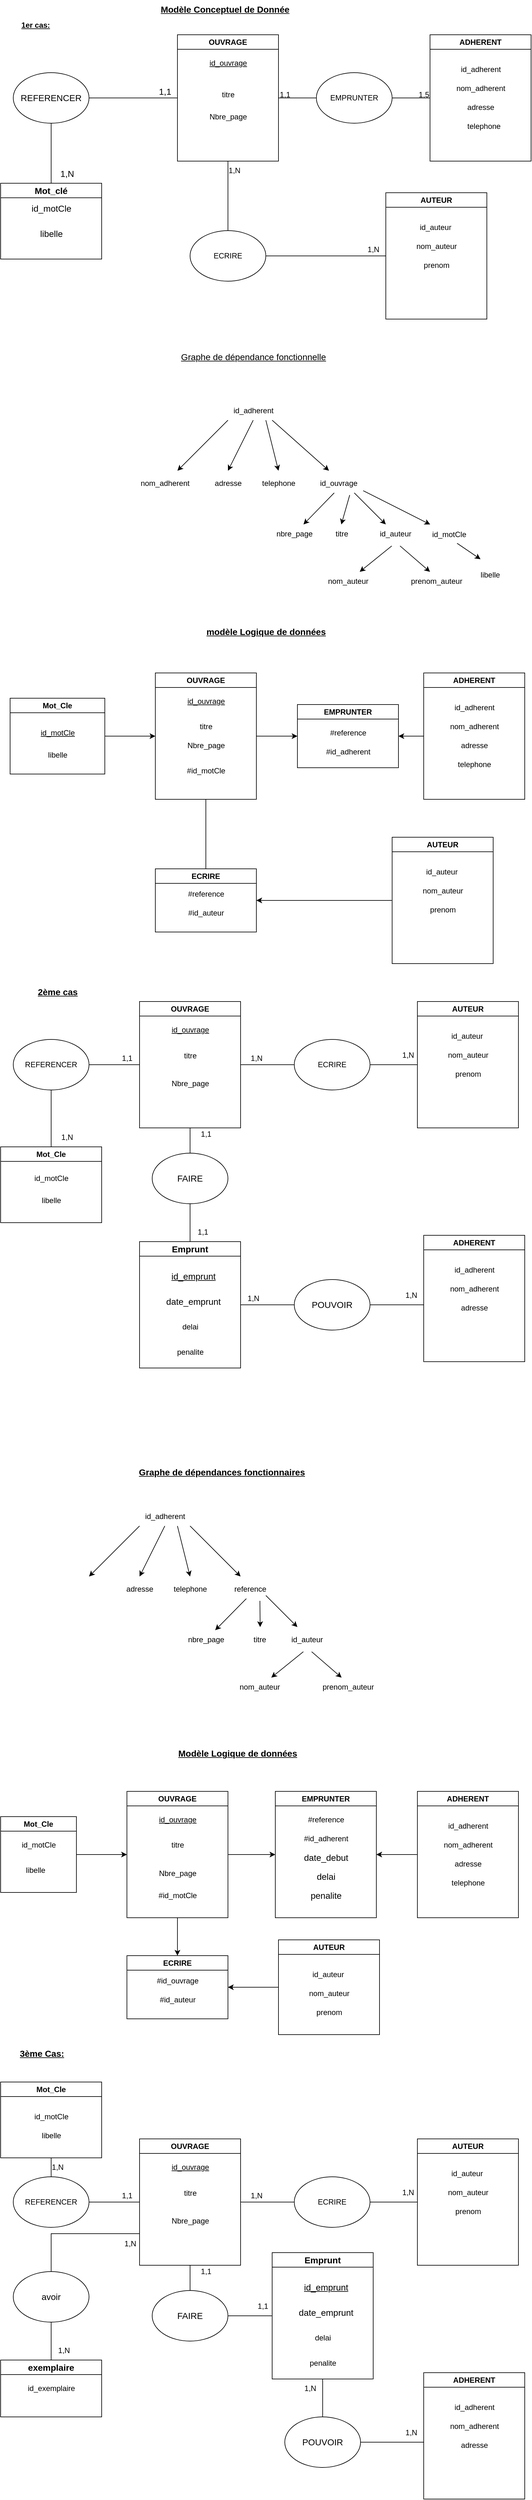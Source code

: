<mxfile>
    <diagram id="LTZot4Z_f4bx5eSDrSgO" name="Page-1">
        <mxGraphModel dx="988" dy="470" grid="1" gridSize="10" guides="1" tooltips="1" connect="1" arrows="1" fold="1" page="1" pageScale="1" pageWidth="850" pageHeight="1100" math="0" shadow="0">
            <root>
                <mxCell id="0"/>
                <mxCell id="1" parent="0"/>
                <mxCell id="2" value="OUVRAGE" style="swimlane;whiteSpace=wrap;html=1;" vertex="1" parent="1">
                    <mxGeometry x="280" y="70" width="160" height="200" as="geometry"/>
                </mxCell>
                <mxCell id="7" value="&lt;u&gt;id_ouvrage&lt;/u&gt;" style="text;html=1;align=center;verticalAlign=middle;resizable=0;points=[];autosize=1;strokeColor=none;fillColor=none;" vertex="1" parent="2">
                    <mxGeometry x="40" y="30" width="80" height="30" as="geometry"/>
                </mxCell>
                <mxCell id="9" value="Nbre_page" style="text;html=1;align=center;verticalAlign=middle;resizable=0;points=[];autosize=1;strokeColor=none;fillColor=none;" vertex="1" parent="2">
                    <mxGeometry x="40" y="115" width="80" height="30" as="geometry"/>
                </mxCell>
                <mxCell id="8" value="titre" style="text;html=1;align=center;verticalAlign=middle;resizable=0;points=[];autosize=1;strokeColor=none;fillColor=none;" vertex="1" parent="2">
                    <mxGeometry x="60" y="80" width="40" height="30" as="geometry"/>
                </mxCell>
                <mxCell id="23" value="1,N" style="text;html=1;align=center;verticalAlign=middle;resizable=0;points=[];autosize=1;strokeColor=none;fillColor=none;" vertex="1" parent="2">
                    <mxGeometry x="70" y="200" width="40" height="30" as="geometry"/>
                </mxCell>
                <mxCell id="3" value="&lt;u&gt;&lt;b&gt;1er cas:&lt;/b&gt;&lt;/u&gt;" style="text;html=1;align=center;verticalAlign=middle;resizable=0;points=[];autosize=1;strokeColor=none;fillColor=none;" vertex="1" parent="1">
                    <mxGeometry x="20" y="40" width="70" height="30" as="geometry"/>
                </mxCell>
                <mxCell id="4" value="ADHERENT" style="swimlane;whiteSpace=wrap;html=1;" vertex="1" parent="1">
                    <mxGeometry x="680" y="70" width="160" height="200" as="geometry"/>
                </mxCell>
                <mxCell id="19" value="id_adherent" style="text;html=1;align=center;verticalAlign=middle;resizable=0;points=[];autosize=1;strokeColor=none;fillColor=none;" vertex="1" parent="4">
                    <mxGeometry x="35" y="40" width="90" height="30" as="geometry"/>
                </mxCell>
                <mxCell id="20" value="nom_adherent" style="text;html=1;align=center;verticalAlign=middle;resizable=0;points=[];autosize=1;strokeColor=none;fillColor=none;" vertex="1" parent="4">
                    <mxGeometry x="30" y="70" width="100" height="30" as="geometry"/>
                </mxCell>
                <mxCell id="25" value="adresse" style="text;html=1;align=center;verticalAlign=middle;resizable=0;points=[];autosize=1;strokeColor=none;fillColor=none;" vertex="1" parent="4">
                    <mxGeometry x="45" y="100" width="70" height="30" as="geometry"/>
                </mxCell>
                <mxCell id="26" value="telephone" style="text;html=1;align=center;verticalAlign=middle;resizable=0;points=[];autosize=1;strokeColor=none;fillColor=none;" vertex="1" parent="4">
                    <mxGeometry x="45" y="130" width="80" height="30" as="geometry"/>
                </mxCell>
                <mxCell id="5" value="AUTEUR" style="swimlane;whiteSpace=wrap;html=1;" vertex="1" parent="1">
                    <mxGeometry x="610" y="320" width="160" height="200" as="geometry"/>
                </mxCell>
                <mxCell id="17" value="id_auteur&amp;nbsp;" style="text;html=1;align=center;verticalAlign=middle;resizable=0;points=[];autosize=1;strokeColor=none;fillColor=none;" vertex="1" parent="5">
                    <mxGeometry x="40" y="40" width="80" height="30" as="geometry"/>
                </mxCell>
                <mxCell id="18" value="nom_auteur" style="text;html=1;align=center;verticalAlign=middle;resizable=0;points=[];autosize=1;strokeColor=none;fillColor=none;" vertex="1" parent="5">
                    <mxGeometry x="35" y="70" width="90" height="30" as="geometry"/>
                </mxCell>
                <mxCell id="27" value="prenom" style="text;html=1;align=center;verticalAlign=middle;resizable=0;points=[];autosize=1;strokeColor=none;fillColor=none;" vertex="1" parent="5">
                    <mxGeometry x="50" y="100" width="60" height="30" as="geometry"/>
                </mxCell>
                <mxCell id="6" value="&lt;font style=&quot;font-size: 14px;&quot;&gt;&lt;u&gt;&lt;b&gt;Modèle Conceptuel de Donnée&lt;/b&gt;&lt;/u&gt;&lt;/font&gt;" style="text;html=1;align=center;verticalAlign=middle;resizable=0;points=[];autosize=1;strokeColor=none;fillColor=none;" vertex="1" parent="1">
                    <mxGeometry x="240" y="15" width="230" height="30" as="geometry"/>
                </mxCell>
                <mxCell id="10" value="EMPRUNTER" style="ellipse;whiteSpace=wrap;html=1;" vertex="1" parent="1">
                    <mxGeometry x="500" y="130" width="120" height="80" as="geometry"/>
                </mxCell>
                <mxCell id="12" value="" style="endArrow=none;html=1;entryX=1;entryY=0.5;entryDx=0;entryDy=0;exitX=0;exitY=0.5;exitDx=0;exitDy=0;" edge="1" parent="1" source="4" target="10">
                    <mxGeometry width="50" height="50" relative="1" as="geometry">
                        <mxPoint x="470" y="210" as="sourcePoint"/>
                        <mxPoint x="520" y="160" as="targetPoint"/>
                    </mxGeometry>
                </mxCell>
                <mxCell id="14" value="ECRIRE" style="ellipse;whiteSpace=wrap;html=1;" vertex="1" parent="1">
                    <mxGeometry x="300" y="380" width="120" height="80" as="geometry"/>
                </mxCell>
                <mxCell id="15" value="" style="endArrow=none;html=1;entryX=1;entryY=0.5;entryDx=0;entryDy=0;exitX=0;exitY=0.5;exitDx=0;exitDy=0;" edge="1" parent="1" source="5" target="14">
                    <mxGeometry width="50" height="50" relative="1" as="geometry">
                        <mxPoint x="470" y="330" as="sourcePoint"/>
                        <mxPoint x="520" y="280" as="targetPoint"/>
                    </mxGeometry>
                </mxCell>
                <mxCell id="16" value="" style="endArrow=none;html=1;entryX=0.5;entryY=1;entryDx=0;entryDy=0;exitX=0.5;exitY=0;exitDx=0;exitDy=0;" edge="1" parent="1" source="14" target="2">
                    <mxGeometry width="50" height="50" relative="1" as="geometry">
                        <mxPoint x="470" y="330" as="sourcePoint"/>
                        <mxPoint x="520" y="280" as="targetPoint"/>
                    </mxGeometry>
                </mxCell>
                <mxCell id="22" value="1,5" style="text;html=1;align=center;verticalAlign=middle;resizable=0;points=[];autosize=1;strokeColor=none;fillColor=none;" vertex="1" parent="1">
                    <mxGeometry x="650" y="150" width="40" height="30" as="geometry"/>
                </mxCell>
                <mxCell id="24" value="1,N" style="text;html=1;align=center;verticalAlign=middle;resizable=0;points=[];autosize=1;strokeColor=none;fillColor=none;" vertex="1" parent="1">
                    <mxGeometry x="570" y="395" width="40" height="30" as="geometry"/>
                </mxCell>
                <mxCell id="28" value="&lt;font style=&quot;font-size: 14px;&quot;&gt;&lt;u&gt;Graphe de dépendance fonctionnelle&lt;/u&gt;&lt;/font&gt;" style="text;html=1;align=center;verticalAlign=middle;resizable=0;points=[];autosize=1;strokeColor=none;fillColor=none;" vertex="1" parent="1">
                    <mxGeometry x="275" y="565" width="250" height="30" as="geometry"/>
                </mxCell>
                <mxCell id="30" value="id_adherent" style="text;html=1;align=center;verticalAlign=middle;resizable=0;points=[];autosize=1;strokeColor=none;fillColor=none;fontSize=12;" vertex="1" parent="1">
                    <mxGeometry x="355" y="650" width="90" height="30" as="geometry"/>
                </mxCell>
                <mxCell id="31" value="" style="endArrow=classic;html=1;fontSize=12;" edge="1" parent="1">
                    <mxGeometry width="50" height="50" relative="1" as="geometry">
                        <mxPoint x="360" y="680" as="sourcePoint"/>
                        <mxPoint x="280" y="760" as="targetPoint"/>
                    </mxGeometry>
                </mxCell>
                <mxCell id="33" value="" style="endArrow=classic;html=1;fontSize=12;" edge="1" parent="1">
                    <mxGeometry width="50" height="50" relative="1" as="geometry">
                        <mxPoint x="400" y="680" as="sourcePoint"/>
                        <mxPoint x="360" y="760" as="targetPoint"/>
                    </mxGeometry>
                </mxCell>
                <mxCell id="34" value="" style="endArrow=classic;html=1;fontSize=12;" edge="1" parent="1">
                    <mxGeometry width="50" height="50" relative="1" as="geometry">
                        <mxPoint x="420" y="680" as="sourcePoint"/>
                        <mxPoint x="440" y="760" as="targetPoint"/>
                    </mxGeometry>
                </mxCell>
                <mxCell id="35" value="" style="endArrow=classic;html=1;fontSize=12;" edge="1" parent="1">
                    <mxGeometry width="50" height="50" relative="1" as="geometry">
                        <mxPoint x="430" y="680" as="sourcePoint"/>
                        <mxPoint x="520" y="760" as="targetPoint"/>
                    </mxGeometry>
                </mxCell>
                <mxCell id="36" value="nom_adherent" style="text;html=1;align=center;verticalAlign=middle;resizable=0;points=[];autosize=1;strokeColor=none;fillColor=none;fontSize=12;" vertex="1" parent="1">
                    <mxGeometry x="210" y="765" width="100" height="30" as="geometry"/>
                </mxCell>
                <mxCell id="37" value="adresse" style="text;html=1;align=center;verticalAlign=middle;resizable=0;points=[];autosize=1;strokeColor=none;fillColor=none;fontSize=12;" vertex="1" parent="1">
                    <mxGeometry x="325" y="765" width="70" height="30" as="geometry"/>
                </mxCell>
                <mxCell id="38" value="telephone" style="text;html=1;align=center;verticalAlign=middle;resizable=0;points=[];autosize=1;strokeColor=none;fillColor=none;fontSize=12;" vertex="1" parent="1">
                    <mxGeometry x="400" y="765" width="80" height="30" as="geometry"/>
                </mxCell>
                <mxCell id="39" value="id_ouvrage" style="text;html=1;align=center;verticalAlign=middle;resizable=0;points=[];autosize=1;strokeColor=none;fillColor=none;fontSize=12;" vertex="1" parent="1">
                    <mxGeometry x="495" y="765" width="80" height="30" as="geometry"/>
                </mxCell>
                <mxCell id="41" value="titre" style="text;html=1;align=center;verticalAlign=middle;resizable=0;points=[];autosize=1;strokeColor=none;fillColor=none;fontSize=12;" vertex="1" parent="1">
                    <mxGeometry x="520" y="845" width="40" height="30" as="geometry"/>
                </mxCell>
                <mxCell id="42" value="nbre_page" style="text;html=1;align=center;verticalAlign=middle;resizable=0;points=[];autosize=1;strokeColor=none;fillColor=none;fontSize=12;" vertex="1" parent="1">
                    <mxGeometry x="425" y="845" width="80" height="30" as="geometry"/>
                </mxCell>
                <mxCell id="43" value="" style="endArrow=classic;html=1;fontSize=12;exitX=0.416;exitY=0.999;exitDx=0;exitDy=0;exitPerimeter=0;" edge="1" parent="1" source="39" target="42">
                    <mxGeometry width="50" height="50" relative="1" as="geometry">
                        <mxPoint x="390" y="840" as="sourcePoint"/>
                        <mxPoint x="440" y="790" as="targetPoint"/>
                    </mxGeometry>
                </mxCell>
                <mxCell id="44" value="" style="endArrow=classic;html=1;fontSize=12;exitX=0.723;exitY=1.115;exitDx=0;exitDy=0;exitPerimeter=0;entryX=0.488;entryY=-0.001;entryDx=0;entryDy=0;entryPerimeter=0;" edge="1" parent="1" source="39" target="41">
                    <mxGeometry width="50" height="50" relative="1" as="geometry">
                        <mxPoint x="390" y="840" as="sourcePoint"/>
                        <mxPoint x="551" y="840" as="targetPoint"/>
                    </mxGeometry>
                </mxCell>
                <mxCell id="45" value="" style="endArrow=classic;html=1;fontSize=12;" edge="1" parent="1" target="46">
                    <mxGeometry width="50" height="50" relative="1" as="geometry">
                        <mxPoint x="560" y="795" as="sourcePoint"/>
                        <mxPoint x="600" y="835" as="targetPoint"/>
                    </mxGeometry>
                </mxCell>
                <mxCell id="46" value="id_auteur" style="text;html=1;align=center;verticalAlign=middle;resizable=0;points=[];autosize=1;strokeColor=none;fillColor=none;fontSize=12;" vertex="1" parent="1">
                    <mxGeometry x="590" y="845" width="70" height="30" as="geometry"/>
                </mxCell>
                <mxCell id="47" value="nom_auteur" style="text;html=1;align=center;verticalAlign=middle;resizable=0;points=[];autosize=1;strokeColor=none;fillColor=none;fontSize=12;" vertex="1" parent="1">
                    <mxGeometry x="505" y="920" width="90" height="30" as="geometry"/>
                </mxCell>
                <mxCell id="48" value="prenom_auteur" style="text;html=1;align=center;verticalAlign=middle;resizable=0;points=[];autosize=1;strokeColor=none;fillColor=none;fontSize=12;" vertex="1" parent="1">
                    <mxGeometry x="640" y="920" width="100" height="30" as="geometry"/>
                </mxCell>
                <mxCell id="49" value="" style="endArrow=classic;html=1;fontSize=12;exitX=0.42;exitY=1.134;exitDx=0;exitDy=0;exitPerimeter=0;" edge="1" parent="1" source="46" target="47">
                    <mxGeometry width="50" height="50" relative="1" as="geometry">
                        <mxPoint x="460" y="820" as="sourcePoint"/>
                        <mxPoint x="510" y="770" as="targetPoint"/>
                    </mxGeometry>
                </mxCell>
                <mxCell id="50" value="" style="endArrow=classic;html=1;fontSize=12;exitX=0.608;exitY=1.134;exitDx=0;exitDy=0;exitPerimeter=0;entryX=0.4;entryY=0;entryDx=0;entryDy=0;entryPerimeter=0;" edge="1" parent="1" source="46" target="48">
                    <mxGeometry width="50" height="50" relative="1" as="geometry">
                        <mxPoint x="460" y="820" as="sourcePoint"/>
                        <mxPoint x="510" y="770" as="targetPoint"/>
                    </mxGeometry>
                </mxCell>
                <mxCell id="51" value="OUVRAGE" style="swimlane;whiteSpace=wrap;html=1;" vertex="1" parent="1">
                    <mxGeometry x="245" y="1080" width="160" height="200" as="geometry"/>
                </mxCell>
                <mxCell id="52" value="&lt;u&gt;id_ouvrage&lt;/u&gt;" style="text;html=1;align=center;verticalAlign=middle;resizable=0;points=[];autosize=1;strokeColor=none;fillColor=none;" vertex="1" parent="51">
                    <mxGeometry x="40" y="30" width="80" height="30" as="geometry"/>
                </mxCell>
                <mxCell id="53" value="Nbre_page" style="text;html=1;align=center;verticalAlign=middle;resizable=0;points=[];autosize=1;strokeColor=none;fillColor=none;" vertex="1" parent="51">
                    <mxGeometry x="40" y="100" width="80" height="30" as="geometry"/>
                </mxCell>
                <mxCell id="66" value="titre" style="text;html=1;align=center;verticalAlign=middle;resizable=0;points=[];autosize=1;strokeColor=none;fillColor=none;fontSize=12;" vertex="1" parent="51">
                    <mxGeometry x="60" y="70" width="40" height="30" as="geometry"/>
                </mxCell>
                <mxCell id="228" value="#id_motCle" style="text;html=1;align=center;verticalAlign=middle;resizable=0;points=[];autosize=1;strokeColor=none;fillColor=none;fontSize=12;" vertex="1" parent="51">
                    <mxGeometry x="40" y="140" width="80" height="30" as="geometry"/>
                </mxCell>
                <mxCell id="54" value="ADHERENT" style="swimlane;whiteSpace=wrap;html=1;" vertex="1" parent="1">
                    <mxGeometry x="670" y="1080" width="160" height="200" as="geometry"/>
                </mxCell>
                <mxCell id="55" value="id_adherent" style="text;html=1;align=center;verticalAlign=middle;resizable=0;points=[];autosize=1;strokeColor=none;fillColor=none;" vertex="1" parent="54">
                    <mxGeometry x="35" y="40" width="90" height="30" as="geometry"/>
                </mxCell>
                <mxCell id="56" value="nom_adherent" style="text;html=1;align=center;verticalAlign=middle;resizable=0;points=[];autosize=1;strokeColor=none;fillColor=none;" vertex="1" parent="54">
                    <mxGeometry x="30" y="70" width="100" height="30" as="geometry"/>
                </mxCell>
                <mxCell id="57" value="adresse" style="text;html=1;align=center;verticalAlign=middle;resizable=0;points=[];autosize=1;strokeColor=none;fillColor=none;" vertex="1" parent="54">
                    <mxGeometry x="45" y="100" width="70" height="30" as="geometry"/>
                </mxCell>
                <mxCell id="65" value="telephone" style="text;html=1;align=center;verticalAlign=middle;resizable=0;points=[];autosize=1;strokeColor=none;fillColor=none;fontSize=12;" vertex="1" parent="54">
                    <mxGeometry x="40" y="130" width="80" height="30" as="geometry"/>
                </mxCell>
                <mxCell id="58" value="ECRIRE" style="swimlane;whiteSpace=wrap;html=1;fontSize=12;" vertex="1" parent="1">
                    <mxGeometry x="245" y="1390" width="160" height="100" as="geometry"/>
                </mxCell>
                <mxCell id="61" value="#reference" style="text;html=1;align=center;verticalAlign=middle;resizable=0;points=[];autosize=1;strokeColor=none;fillColor=none;fontSize=12;" vertex="1" parent="58">
                    <mxGeometry x="40" y="25" width="80" height="30" as="geometry"/>
                </mxCell>
                <mxCell id="62" value="#id_auteur" style="text;html=1;align=center;verticalAlign=middle;resizable=0;points=[];autosize=1;strokeColor=none;fillColor=none;fontSize=12;" vertex="1" parent="58">
                    <mxGeometry x="40" y="55" width="80" height="30" as="geometry"/>
                </mxCell>
                <mxCell id="59" value="EMPRUNTER" style="swimlane;whiteSpace=wrap;html=1;fontSize=12;" vertex="1" parent="1">
                    <mxGeometry x="470" y="1130" width="160" height="100" as="geometry"/>
                </mxCell>
                <mxCell id="63" value="#reference" style="text;html=1;align=center;verticalAlign=middle;resizable=0;points=[];autosize=1;strokeColor=none;fillColor=none;fontSize=12;" vertex="1" parent="59">
                    <mxGeometry x="40" y="30" width="80" height="30" as="geometry"/>
                </mxCell>
                <mxCell id="64" value="#id_adherent" style="text;html=1;align=center;verticalAlign=middle;resizable=0;points=[];autosize=1;strokeColor=none;fillColor=none;fontSize=12;" vertex="1" parent="59">
                    <mxGeometry x="35" y="60" width="90" height="30" as="geometry"/>
                </mxCell>
                <mxCell id="69" value="" style="endArrow=none;html=1;fontSize=12;entryX=0.5;entryY=1;entryDx=0;entryDy=0;exitX=0.5;exitY=0;exitDx=0;exitDy=0;" edge="1" parent="1" source="58" target="51">
                    <mxGeometry width="50" height="50" relative="1" as="geometry">
                        <mxPoint x="450" y="1340" as="sourcePoint"/>
                        <mxPoint x="500" y="1290" as="targetPoint"/>
                    </mxGeometry>
                </mxCell>
                <mxCell id="71" value="" style="endArrow=classic;html=1;fontSize=12;entryX=0;entryY=0.5;entryDx=0;entryDy=0;exitX=1;exitY=0.5;exitDx=0;exitDy=0;" edge="1" parent="1" source="51" target="59">
                    <mxGeometry width="50" height="50" relative="1" as="geometry">
                        <mxPoint x="225" y="1205" as="sourcePoint"/>
                        <mxPoint x="275" y="1155" as="targetPoint"/>
                    </mxGeometry>
                </mxCell>
                <mxCell id="72" value="" style="endArrow=classic;html=1;fontSize=12;entryX=1;entryY=0.5;entryDx=0;entryDy=0;exitX=0;exitY=0.5;exitDx=0;exitDy=0;" edge="1" parent="1" source="54" target="59">
                    <mxGeometry width="50" height="50" relative="1" as="geometry">
                        <mxPoint x="450" y="1300" as="sourcePoint"/>
                        <mxPoint x="500" y="1250" as="targetPoint"/>
                    </mxGeometry>
                </mxCell>
                <mxCell id="73" value="AUTEUR" style="swimlane;whiteSpace=wrap;html=1;" vertex="1" parent="1">
                    <mxGeometry x="620" y="1340" width="160" height="200" as="geometry"/>
                </mxCell>
                <mxCell id="74" value="id_auteur&amp;nbsp;" style="text;html=1;align=center;verticalAlign=middle;resizable=0;points=[];autosize=1;strokeColor=none;fillColor=none;" vertex="1" parent="73">
                    <mxGeometry x="40" y="40" width="80" height="30" as="geometry"/>
                </mxCell>
                <mxCell id="75" value="nom_auteur" style="text;html=1;align=center;verticalAlign=middle;resizable=0;points=[];autosize=1;strokeColor=none;fillColor=none;" vertex="1" parent="73">
                    <mxGeometry x="35" y="70" width="90" height="30" as="geometry"/>
                </mxCell>
                <mxCell id="76" value="prenom" style="text;html=1;align=center;verticalAlign=middle;resizable=0;points=[];autosize=1;strokeColor=none;fillColor=none;" vertex="1" parent="73">
                    <mxGeometry x="50" y="100" width="60" height="30" as="geometry"/>
                </mxCell>
                <mxCell id="77" value="" style="endArrow=classic;html=1;fontSize=12;entryX=1;entryY=0.5;entryDx=0;entryDy=0;exitX=0;exitY=0.5;exitDx=0;exitDy=0;" edge="1" parent="1" source="73" target="58">
                    <mxGeometry width="50" height="50" relative="1" as="geometry">
                        <mxPoint x="450" y="1510" as="sourcePoint"/>
                        <mxPoint x="500" y="1460" as="targetPoint"/>
                    </mxGeometry>
                </mxCell>
                <mxCell id="80" value="&lt;font style=&quot;font-size: 14px;&quot;&gt;&lt;u&gt;&lt;b&gt;modèle Logique de données&lt;/b&gt;&lt;/u&gt;&lt;/font&gt;" style="text;html=1;align=center;verticalAlign=middle;resizable=0;points=[];autosize=1;strokeColor=none;fillColor=none;fontSize=12;" vertex="1" parent="1">
                    <mxGeometry x="315" y="1000" width="210" height="30" as="geometry"/>
                </mxCell>
                <mxCell id="81" value="&lt;u&gt;&lt;b&gt;2ème cas&lt;/b&gt;&lt;/u&gt;" style="text;html=1;align=center;verticalAlign=middle;resizable=0;points=[];autosize=1;strokeColor=none;fillColor=none;fontSize=14;" vertex="1" parent="1">
                    <mxGeometry x="45" y="1570" width="90" height="30" as="geometry"/>
                </mxCell>
                <mxCell id="82" value="OUVRAGE" style="swimlane;whiteSpace=wrap;html=1;" vertex="1" parent="1">
                    <mxGeometry x="220" y="1600" width="160" height="200" as="geometry"/>
                </mxCell>
                <mxCell id="83" value="&lt;u&gt;id_ouvrage&lt;/u&gt;" style="text;html=1;align=center;verticalAlign=middle;resizable=0;points=[];autosize=1;strokeColor=none;fillColor=none;" vertex="1" parent="82">
                    <mxGeometry x="40" y="30" width="80" height="30" as="geometry"/>
                </mxCell>
                <mxCell id="84" value="Nbre_page" style="text;html=1;align=center;verticalAlign=middle;resizable=0;points=[];autosize=1;strokeColor=none;fillColor=none;" vertex="1" parent="82">
                    <mxGeometry x="40" y="115" width="80" height="30" as="geometry"/>
                </mxCell>
                <mxCell id="85" value="&lt;font style=&quot;font-size: 12px;&quot;&gt;titre&lt;/font&gt;" style="text;html=1;align=center;verticalAlign=middle;resizable=0;points=[];autosize=1;strokeColor=none;fillColor=none;fontSize=14;" vertex="1" parent="82">
                    <mxGeometry x="60" y="70" width="40" height="30" as="geometry"/>
                </mxCell>
                <mxCell id="87" value="ADHERENT" style="swimlane;whiteSpace=wrap;html=1;" vertex="1" parent="1">
                    <mxGeometry x="670" y="1970" width="160" height="200" as="geometry"/>
                </mxCell>
                <mxCell id="88" value="id_adherent" style="text;html=1;align=center;verticalAlign=middle;resizable=0;points=[];autosize=1;strokeColor=none;fillColor=none;" vertex="1" parent="87">
                    <mxGeometry x="35" y="40" width="90" height="30" as="geometry"/>
                </mxCell>
                <mxCell id="89" value="nom_adherent" style="text;html=1;align=center;verticalAlign=middle;resizable=0;points=[];autosize=1;strokeColor=none;fillColor=none;" vertex="1" parent="87">
                    <mxGeometry x="30" y="70" width="100" height="30" as="geometry"/>
                </mxCell>
                <mxCell id="90" value="adresse" style="text;html=1;align=center;verticalAlign=middle;resizable=0;points=[];autosize=1;strokeColor=none;fillColor=none;" vertex="1" parent="87">
                    <mxGeometry x="45" y="100" width="70" height="30" as="geometry"/>
                </mxCell>
                <mxCell id="93" value="AUTEUR" style="swimlane;whiteSpace=wrap;html=1;" vertex="1" parent="1">
                    <mxGeometry x="660" y="1600" width="160" height="200" as="geometry"/>
                </mxCell>
                <mxCell id="94" value="id_auteur&amp;nbsp;" style="text;html=1;align=center;verticalAlign=middle;resizable=0;points=[];autosize=1;strokeColor=none;fillColor=none;" vertex="1" parent="93">
                    <mxGeometry x="40" y="40" width="80" height="30" as="geometry"/>
                </mxCell>
                <mxCell id="95" value="nom_auteur" style="text;html=1;align=center;verticalAlign=middle;resizable=0;points=[];autosize=1;strokeColor=none;fillColor=none;" vertex="1" parent="93">
                    <mxGeometry x="35" y="70" width="90" height="30" as="geometry"/>
                </mxCell>
                <mxCell id="96" value="prenom" style="text;html=1;align=center;verticalAlign=middle;resizable=0;points=[];autosize=1;strokeColor=none;fillColor=none;" vertex="1" parent="93">
                    <mxGeometry x="50" y="100" width="60" height="30" as="geometry"/>
                </mxCell>
                <mxCell id="97" value="ECRIRE" style="ellipse;whiteSpace=wrap;html=1;" vertex="1" parent="1">
                    <mxGeometry x="465" y="1660" width="120" height="80" as="geometry"/>
                </mxCell>
                <mxCell id="98" value="" style="endArrow=none;html=1;fontSize=12;entryX=0;entryY=0.5;entryDx=0;entryDy=0;exitX=1;exitY=0.5;exitDx=0;exitDy=0;" edge="1" parent="1" source="97" target="93">
                    <mxGeometry width="50" height="50" relative="1" as="geometry">
                        <mxPoint x="430" y="2190" as="sourcePoint"/>
                        <mxPoint x="480" y="2140" as="targetPoint"/>
                    </mxGeometry>
                </mxCell>
                <mxCell id="100" value="&lt;font style=&quot;font-size: 14px;&quot;&gt;&lt;u&gt;&lt;b&gt;Graphe de dépendances fonctionnaires&lt;/b&gt;&lt;/u&gt;&lt;/font&gt;" style="text;html=1;align=center;verticalAlign=middle;resizable=0;points=[];autosize=1;strokeColor=none;fillColor=none;fontSize=12;" vertex="1" parent="1">
                    <mxGeometry x="205" y="2330" width="290" height="30" as="geometry"/>
                </mxCell>
                <mxCell id="101" value="id_adherent" style="text;html=1;align=center;verticalAlign=middle;resizable=0;points=[];autosize=1;strokeColor=none;fillColor=none;fontSize=12;" vertex="1" parent="1">
                    <mxGeometry x="215" y="2400" width="90" height="30" as="geometry"/>
                </mxCell>
                <mxCell id="102" value="" style="endArrow=classic;html=1;fontSize=12;" edge="1" parent="1">
                    <mxGeometry width="50" height="50" relative="1" as="geometry">
                        <mxPoint x="220" y="2430" as="sourcePoint"/>
                        <mxPoint x="140" y="2510" as="targetPoint"/>
                    </mxGeometry>
                </mxCell>
                <mxCell id="103" value="" style="endArrow=classic;html=1;fontSize=12;" edge="1" parent="1">
                    <mxGeometry width="50" height="50" relative="1" as="geometry">
                        <mxPoint x="260" y="2430" as="sourcePoint"/>
                        <mxPoint x="220" y="2510" as="targetPoint"/>
                    </mxGeometry>
                </mxCell>
                <mxCell id="104" value="" style="endArrow=classic;html=1;fontSize=12;" edge="1" parent="1">
                    <mxGeometry width="50" height="50" relative="1" as="geometry">
                        <mxPoint x="280" y="2430" as="sourcePoint"/>
                        <mxPoint x="300" y="2510" as="targetPoint"/>
                    </mxGeometry>
                </mxCell>
                <mxCell id="105" value="" style="endArrow=classic;html=1;fontSize=12;" edge="1" parent="1">
                    <mxGeometry width="50" height="50" relative="1" as="geometry">
                        <mxPoint x="300" y="2430" as="sourcePoint"/>
                        <mxPoint x="380" y="2510" as="targetPoint"/>
                    </mxGeometry>
                </mxCell>
                <mxCell id="106" value="adresse" style="text;html=1;align=center;verticalAlign=middle;resizable=0;points=[];autosize=1;strokeColor=none;fillColor=none;fontSize=12;" vertex="1" parent="1">
                    <mxGeometry x="185" y="2515" width="70" height="30" as="geometry"/>
                </mxCell>
                <mxCell id="107" value="telephone" style="text;html=1;align=center;verticalAlign=middle;resizable=0;points=[];autosize=1;strokeColor=none;fillColor=none;fontSize=12;" vertex="1" parent="1">
                    <mxGeometry x="260" y="2515" width="80" height="30" as="geometry"/>
                </mxCell>
                <mxCell id="108" value="reference" style="text;html=1;align=center;verticalAlign=middle;resizable=0;points=[];autosize=1;strokeColor=none;fillColor=none;fontSize=12;" vertex="1" parent="1">
                    <mxGeometry x="360" y="2515" width="70" height="30" as="geometry"/>
                </mxCell>
                <mxCell id="109" value="titre" style="text;html=1;align=center;verticalAlign=middle;resizable=0;points=[];autosize=1;strokeColor=none;fillColor=none;fontSize=12;" vertex="1" parent="1">
                    <mxGeometry x="390" y="2595" width="40" height="30" as="geometry"/>
                </mxCell>
                <mxCell id="110" value="nbre_page" style="text;html=1;align=center;verticalAlign=middle;resizable=0;points=[];autosize=1;strokeColor=none;fillColor=none;fontSize=12;" vertex="1" parent="1">
                    <mxGeometry x="285" y="2595" width="80" height="30" as="geometry"/>
                </mxCell>
                <mxCell id="111" value="" style="endArrow=classic;html=1;fontSize=12;exitX=0.416;exitY=0.999;exitDx=0;exitDy=0;exitPerimeter=0;" edge="1" parent="1" source="108" target="110">
                    <mxGeometry width="50" height="50" relative="1" as="geometry">
                        <mxPoint x="250" y="2590" as="sourcePoint"/>
                        <mxPoint x="300" y="2540" as="targetPoint"/>
                    </mxGeometry>
                </mxCell>
                <mxCell id="112" value="" style="endArrow=classic;html=1;fontSize=12;exitX=0.723;exitY=1.115;exitDx=0;exitDy=0;exitPerimeter=0;" edge="1" parent="1" source="108">
                    <mxGeometry width="50" height="50" relative="1" as="geometry">
                        <mxPoint x="250" y="2590" as="sourcePoint"/>
                        <mxPoint x="411" y="2590" as="targetPoint"/>
                    </mxGeometry>
                </mxCell>
                <mxCell id="113" value="" style="endArrow=classic;html=1;fontSize=12;" edge="1" parent="1">
                    <mxGeometry width="50" height="50" relative="1" as="geometry">
                        <mxPoint x="420" y="2540" as="sourcePoint"/>
                        <mxPoint x="470" y="2590" as="targetPoint"/>
                    </mxGeometry>
                </mxCell>
                <mxCell id="114" value="id_auteur" style="text;html=1;align=center;verticalAlign=middle;resizable=0;points=[];autosize=1;strokeColor=none;fillColor=none;fontSize=12;" vertex="1" parent="1">
                    <mxGeometry x="450" y="2595" width="70" height="30" as="geometry"/>
                </mxCell>
                <mxCell id="115" value="nom_auteur" style="text;html=1;align=center;verticalAlign=middle;resizable=0;points=[];autosize=1;strokeColor=none;fillColor=none;fontSize=12;" vertex="1" parent="1">
                    <mxGeometry x="365" y="2670" width="90" height="30" as="geometry"/>
                </mxCell>
                <mxCell id="116" value="prenom_auteur" style="text;html=1;align=center;verticalAlign=middle;resizable=0;points=[];autosize=1;strokeColor=none;fillColor=none;fontSize=12;" vertex="1" parent="1">
                    <mxGeometry x="500" y="2670" width="100" height="30" as="geometry"/>
                </mxCell>
                <mxCell id="117" value="" style="endArrow=classic;html=1;fontSize=12;exitX=0.42;exitY=1.134;exitDx=0;exitDy=0;exitPerimeter=0;" edge="1" parent="1" source="114" target="115">
                    <mxGeometry width="50" height="50" relative="1" as="geometry">
                        <mxPoint x="320" y="2570" as="sourcePoint"/>
                        <mxPoint x="370" y="2520" as="targetPoint"/>
                    </mxGeometry>
                </mxCell>
                <mxCell id="118" value="" style="endArrow=classic;html=1;fontSize=12;exitX=0.608;exitY=1.134;exitDx=0;exitDy=0;exitPerimeter=0;entryX=0.4;entryY=0;entryDx=0;entryDy=0;entryPerimeter=0;" edge="1" parent="1" source="114" target="116">
                    <mxGeometry width="50" height="50" relative="1" as="geometry">
                        <mxPoint x="320" y="2570" as="sourcePoint"/>
                        <mxPoint x="370" y="2520" as="targetPoint"/>
                    </mxGeometry>
                </mxCell>
                <mxCell id="142" value="&lt;b&gt;&lt;u&gt;Modèle Logique de données&lt;/u&gt;&lt;/b&gt;" style="text;html=1;align=center;verticalAlign=middle;resizable=0;points=[];autosize=1;strokeColor=none;fillColor=none;fontSize=14;" vertex="1" parent="1">
                    <mxGeometry x="270" y="2775" width="210" height="30" as="geometry"/>
                </mxCell>
                <mxCell id="166" value="OUVRAGE" style="swimlane;whiteSpace=wrap;html=1;" vertex="1" parent="1">
                    <mxGeometry x="200" y="2850" width="160" height="200" as="geometry"/>
                </mxCell>
                <mxCell id="167" value="&lt;u&gt;id_ouvrage&lt;/u&gt;" style="text;html=1;align=center;verticalAlign=middle;resizable=0;points=[];autosize=1;strokeColor=none;fillColor=none;" vertex="1" parent="166">
                    <mxGeometry x="40" y="30" width="80" height="30" as="geometry"/>
                </mxCell>
                <mxCell id="168" value="Nbre_page" style="text;html=1;align=center;verticalAlign=middle;resizable=0;points=[];autosize=1;strokeColor=none;fillColor=none;" vertex="1" parent="166">
                    <mxGeometry x="40" y="115" width="80" height="30" as="geometry"/>
                </mxCell>
                <mxCell id="169" value="titre" style="text;html=1;align=center;verticalAlign=middle;resizable=0;points=[];autosize=1;strokeColor=none;fillColor=none;fontSize=12;" vertex="1" parent="166">
                    <mxGeometry x="60" y="70" width="40" height="30" as="geometry"/>
                </mxCell>
                <mxCell id="251" value="#id_motCle" style="text;html=1;align=center;verticalAlign=middle;resizable=0;points=[];autosize=1;strokeColor=none;fillColor=none;fontSize=12;" vertex="1" parent="166">
                    <mxGeometry x="40" y="150" width="80" height="30" as="geometry"/>
                </mxCell>
                <mxCell id="170" value="ADHERENT" style="swimlane;whiteSpace=wrap;html=1;" vertex="1" parent="1">
                    <mxGeometry x="660" y="2850" width="160" height="200" as="geometry"/>
                </mxCell>
                <mxCell id="171" value="id_adherent" style="text;html=1;align=center;verticalAlign=middle;resizable=0;points=[];autosize=1;strokeColor=none;fillColor=none;" vertex="1" parent="170">
                    <mxGeometry x="35" y="40" width="90" height="30" as="geometry"/>
                </mxCell>
                <mxCell id="172" value="nom_adherent" style="text;html=1;align=center;verticalAlign=middle;resizable=0;points=[];autosize=1;strokeColor=none;fillColor=none;" vertex="1" parent="170">
                    <mxGeometry x="30" y="70" width="100" height="30" as="geometry"/>
                </mxCell>
                <mxCell id="173" value="adresse" style="text;html=1;align=center;verticalAlign=middle;resizable=0;points=[];autosize=1;strokeColor=none;fillColor=none;" vertex="1" parent="170">
                    <mxGeometry x="45" y="100" width="70" height="30" as="geometry"/>
                </mxCell>
                <mxCell id="174" value="telephone" style="text;html=1;align=center;verticalAlign=middle;resizable=0;points=[];autosize=1;strokeColor=none;fillColor=none;fontSize=12;" vertex="1" parent="170">
                    <mxGeometry x="40" y="130" width="80" height="30" as="geometry"/>
                </mxCell>
                <mxCell id="175" value="ECRIRE" style="swimlane;whiteSpace=wrap;html=1;fontSize=12;" vertex="1" parent="1">
                    <mxGeometry x="200" y="3110" width="160" height="100" as="geometry"/>
                </mxCell>
                <mxCell id="176" value="#id_ouvrage" style="text;html=1;align=center;verticalAlign=middle;resizable=0;points=[];autosize=1;strokeColor=none;fillColor=none;fontSize=12;" vertex="1" parent="175">
                    <mxGeometry x="35" y="25" width="90" height="30" as="geometry"/>
                </mxCell>
                <mxCell id="177" value="#id_auteur" style="text;html=1;align=center;verticalAlign=middle;resizable=0;points=[];autosize=1;strokeColor=none;fillColor=none;fontSize=12;" vertex="1" parent="175">
                    <mxGeometry x="40" y="55" width="80" height="30" as="geometry"/>
                </mxCell>
                <mxCell id="178" value="EMPRUNTER" style="swimlane;whiteSpace=wrap;html=1;fontSize=12;" vertex="1" parent="1">
                    <mxGeometry x="435" y="2850" width="160" height="200" as="geometry"/>
                </mxCell>
                <mxCell id="179" value="#reference" style="text;html=1;align=center;verticalAlign=middle;resizable=0;points=[];autosize=1;strokeColor=none;fillColor=none;fontSize=12;" vertex="1" parent="178">
                    <mxGeometry x="40" y="30" width="80" height="30" as="geometry"/>
                </mxCell>
                <mxCell id="180" value="#id_adherent" style="text;html=1;align=center;verticalAlign=middle;resizable=0;points=[];autosize=1;strokeColor=none;fillColor=none;fontSize=12;" vertex="1" parent="178">
                    <mxGeometry x="35" y="60" width="90" height="30" as="geometry"/>
                </mxCell>
                <mxCell id="190" value="date_debut" style="text;html=1;align=center;verticalAlign=middle;resizable=0;points=[];autosize=1;strokeColor=none;fillColor=none;fontSize=14;" vertex="1" parent="178">
                    <mxGeometry x="35" y="90" width="90" height="30" as="geometry"/>
                </mxCell>
                <mxCell id="191" value="delai" style="text;html=1;align=center;verticalAlign=middle;resizable=0;points=[];autosize=1;strokeColor=none;fillColor=none;fontSize=14;" vertex="1" parent="178">
                    <mxGeometry x="55" y="120" width="50" height="30" as="geometry"/>
                </mxCell>
                <mxCell id="192" value="penalite" style="text;html=1;align=center;verticalAlign=middle;resizable=0;points=[];autosize=1;strokeColor=none;fillColor=none;fontSize=14;" vertex="1" parent="178">
                    <mxGeometry x="45" y="150" width="70" height="30" as="geometry"/>
                </mxCell>
                <mxCell id="182" value="" style="endArrow=classic;html=1;fontSize=12;entryX=0;entryY=0.5;entryDx=0;entryDy=0;exitX=1;exitY=0.5;exitDx=0;exitDy=0;" edge="1" parent="1" source="166" target="178">
                    <mxGeometry width="50" height="50" relative="1" as="geometry">
                        <mxPoint x="265" y="2975" as="sourcePoint"/>
                        <mxPoint x="315" y="2925" as="targetPoint"/>
                    </mxGeometry>
                </mxCell>
                <mxCell id="183" value="" style="endArrow=classic;html=1;fontSize=12;entryX=1;entryY=0.5;entryDx=0;entryDy=0;exitX=0;exitY=0.5;exitDx=0;exitDy=0;" edge="1" parent="1" source="170" target="178">
                    <mxGeometry width="50" height="50" relative="1" as="geometry">
                        <mxPoint x="490" y="3070" as="sourcePoint"/>
                        <mxPoint x="540" y="3020" as="targetPoint"/>
                    </mxGeometry>
                </mxCell>
                <mxCell id="184" value="AUTEUR" style="swimlane;whiteSpace=wrap;html=1;" vertex="1" parent="1">
                    <mxGeometry x="440" y="3085" width="160" height="150" as="geometry"/>
                </mxCell>
                <mxCell id="185" value="id_auteur&amp;nbsp;" style="text;html=1;align=center;verticalAlign=middle;resizable=0;points=[];autosize=1;strokeColor=none;fillColor=none;" vertex="1" parent="184">
                    <mxGeometry x="40" y="40" width="80" height="30" as="geometry"/>
                </mxCell>
                <mxCell id="186" value="nom_auteur" style="text;html=1;align=center;verticalAlign=middle;resizable=0;points=[];autosize=1;strokeColor=none;fillColor=none;" vertex="1" parent="184">
                    <mxGeometry x="35" y="70" width="90" height="30" as="geometry"/>
                </mxCell>
                <mxCell id="187" value="prenom" style="text;html=1;align=center;verticalAlign=middle;resizable=0;points=[];autosize=1;strokeColor=none;fillColor=none;" vertex="1" parent="184">
                    <mxGeometry x="50" y="100" width="60" height="30" as="geometry"/>
                </mxCell>
                <mxCell id="188" value="" style="endArrow=classic;html=1;fontSize=12;entryX=1;entryY=0.5;entryDx=0;entryDy=0;exitX=0;exitY=0.5;exitDx=0;exitDy=0;" edge="1" parent="1" source="184" target="175">
                    <mxGeometry width="50" height="50" relative="1" as="geometry">
                        <mxPoint x="490" y="3280" as="sourcePoint"/>
                        <mxPoint x="540" y="3230" as="targetPoint"/>
                    </mxGeometry>
                </mxCell>
                <mxCell id="194" value="Emprunt" style="swimlane;whiteSpace=wrap;html=1;fontSize=14;direction=east;" vertex="1" parent="1">
                    <mxGeometry x="220" y="1980" width="160" height="200" as="geometry"/>
                </mxCell>
                <mxCell id="203" value="&lt;u&gt;id_emprunt&lt;/u&gt;" style="text;html=1;align=center;verticalAlign=middle;resizable=0;points=[];autosize=1;strokeColor=none;fillColor=none;fontSize=14;" vertex="1" parent="194">
                    <mxGeometry x="40" y="40" width="90" height="30" as="geometry"/>
                </mxCell>
                <mxCell id="204" value="date_emprunt" style="text;html=1;align=center;verticalAlign=middle;resizable=0;points=[];autosize=1;strokeColor=none;fillColor=none;fontSize=14;" vertex="1" parent="194">
                    <mxGeometry x="30" y="80" width="110" height="30" as="geometry"/>
                </mxCell>
                <mxCell id="231" value="delai" style="text;html=1;align=center;verticalAlign=middle;resizable=0;points=[];autosize=1;strokeColor=none;fillColor=none;fontSize=12;" vertex="1" parent="194">
                    <mxGeometry x="55" y="120" width="50" height="30" as="geometry"/>
                </mxCell>
                <mxCell id="232" value="penalite" style="text;html=1;align=center;verticalAlign=middle;resizable=0;points=[];autosize=1;strokeColor=none;fillColor=none;fontSize=12;" vertex="1" parent="194">
                    <mxGeometry x="45" y="160" width="70" height="30" as="geometry"/>
                </mxCell>
                <mxCell id="195" value="FAIRE" style="ellipse;whiteSpace=wrap;html=1;fontSize=14;" vertex="1" parent="1">
                    <mxGeometry x="240" y="1840" width="120" height="80" as="geometry"/>
                </mxCell>
                <mxCell id="201" value="POUVOIR" style="ellipse;whiteSpace=wrap;html=1;fontSize=14;" vertex="1" parent="1">
                    <mxGeometry x="465" y="2040" width="120" height="80" as="geometry"/>
                </mxCell>
                <mxCell id="207" value="" style="endArrow=none;html=1;fontSize=14;entryX=0.25;entryY=0.667;entryDx=0;entryDy=0;entryPerimeter=0;exitX=0;exitY=0.5;exitDx=0;exitDy=0;" edge="1" parent="1" source="10" target="21">
                    <mxGeometry width="50" height="50" relative="1" as="geometry">
                        <mxPoint x="340" y="140" as="sourcePoint"/>
                        <mxPoint x="390" y="90" as="targetPoint"/>
                    </mxGeometry>
                </mxCell>
                <mxCell id="21" value="1,1" style="text;html=1;align=center;verticalAlign=middle;resizable=0;points=[];autosize=1;strokeColor=none;fillColor=none;" vertex="1" parent="1">
                    <mxGeometry x="430" y="150" width="40" height="30" as="geometry"/>
                </mxCell>
                <mxCell id="208" value="Mot_clé" style="swimlane;whiteSpace=wrap;html=1;fontSize=14;" vertex="1" parent="1">
                    <mxGeometry y="305" width="160" height="120" as="geometry"/>
                </mxCell>
                <mxCell id="215" value="id_motCle" style="text;html=1;align=center;verticalAlign=middle;resizable=0;points=[];autosize=1;strokeColor=none;fillColor=none;fontSize=14;" vertex="1" parent="208">
                    <mxGeometry x="35" y="25" width="90" height="30" as="geometry"/>
                </mxCell>
                <mxCell id="216" value="libelle" style="text;html=1;align=center;verticalAlign=middle;resizable=0;points=[];autosize=1;strokeColor=none;fillColor=none;fontSize=14;" vertex="1" parent="208">
                    <mxGeometry x="50" y="65" width="60" height="30" as="geometry"/>
                </mxCell>
                <mxCell id="209" value="REFERENCER" style="ellipse;whiteSpace=wrap;html=1;fontSize=14;" vertex="1" parent="1">
                    <mxGeometry x="20" y="130" width="120" height="80" as="geometry"/>
                </mxCell>
                <mxCell id="210" value="" style="endArrow=none;html=1;fontSize=14;entryX=0.5;entryY=1;entryDx=0;entryDy=0;exitX=0.5;exitY=0;exitDx=0;exitDy=0;" edge="1" parent="1" source="208" target="209">
                    <mxGeometry width="50" height="50" relative="1" as="geometry">
                        <mxPoint x="350" y="210" as="sourcePoint"/>
                        <mxPoint x="400" y="160" as="targetPoint"/>
                    </mxGeometry>
                </mxCell>
                <mxCell id="213" value="" style="endArrow=none;html=1;fontSize=14;entryX=1;entryY=0.5;entryDx=0;entryDy=0;exitX=0;exitY=0.5;exitDx=0;exitDy=0;" edge="1" parent="1" source="2" target="209">
                    <mxGeometry width="50" height="50" relative="1" as="geometry">
                        <mxPoint x="350" y="210" as="sourcePoint"/>
                        <mxPoint x="400" y="160" as="targetPoint"/>
                    </mxGeometry>
                </mxCell>
                <mxCell id="217" value="1,N" style="text;html=1;align=center;verticalAlign=middle;resizable=0;points=[];autosize=1;strokeColor=none;fillColor=none;fontSize=14;" vertex="1" parent="1">
                    <mxGeometry x="80" y="275" width="50" height="30" as="geometry"/>
                </mxCell>
                <mxCell id="219" value="1,1" style="text;html=1;align=center;verticalAlign=middle;resizable=0;points=[];autosize=1;strokeColor=none;fillColor=none;fontSize=14;" vertex="1" parent="1">
                    <mxGeometry x="240" y="145" width="40" height="30" as="geometry"/>
                </mxCell>
                <mxCell id="220" value="" style="endArrow=classic;html=1;fontSize=14;exitX=0.99;exitY=0.884;exitDx=0;exitDy=0;exitPerimeter=0;" edge="1" parent="1" source="39" target="221">
                    <mxGeometry width="50" height="50" relative="1" as="geometry">
                        <mxPoint x="400" y="900" as="sourcePoint"/>
                        <mxPoint x="690" y="840" as="targetPoint"/>
                    </mxGeometry>
                </mxCell>
                <mxCell id="221" value="&lt;font style=&quot;font-size: 12px;&quot;&gt;id_motCle&lt;/font&gt;" style="text;html=1;align=center;verticalAlign=middle;resizable=0;points=[];autosize=1;strokeColor=none;fillColor=none;fontSize=14;" vertex="1" parent="1">
                    <mxGeometry x="670" y="845" width="80" height="30" as="geometry"/>
                </mxCell>
                <mxCell id="222" value="" style="endArrow=classic;html=1;fontSize=12;exitX=0.661;exitY=0.995;exitDx=0;exitDy=0;exitPerimeter=0;" edge="1" parent="1" source="221">
                    <mxGeometry width="50" height="50" relative="1" as="geometry">
                        <mxPoint x="400" y="900" as="sourcePoint"/>
                        <mxPoint x="760" y="900" as="targetPoint"/>
                    </mxGeometry>
                </mxCell>
                <mxCell id="223" value="libelle" style="text;html=1;align=center;verticalAlign=middle;resizable=0;points=[];autosize=1;strokeColor=none;fillColor=none;fontSize=12;" vertex="1" parent="1">
                    <mxGeometry x="750" y="910" width="50" height="30" as="geometry"/>
                </mxCell>
                <mxCell id="224" value="Mot_Cle" style="swimlane;whiteSpace=wrap;html=1;fontSize=12;" vertex="1" parent="1">
                    <mxGeometry x="15" y="1120" width="150" height="120" as="geometry"/>
                </mxCell>
                <mxCell id="226" value="&lt;u&gt;id_motCle&lt;/u&gt;" style="text;html=1;align=center;verticalAlign=middle;resizable=0;points=[];autosize=1;strokeColor=none;fillColor=none;fontSize=12;" vertex="1" parent="224">
                    <mxGeometry x="35" y="40" width="80" height="30" as="geometry"/>
                </mxCell>
                <mxCell id="227" value="libelle" style="text;html=1;align=center;verticalAlign=middle;resizable=0;points=[];autosize=1;strokeColor=none;fillColor=none;fontSize=12;" vertex="1" parent="224">
                    <mxGeometry x="50" y="75" width="50" height="30" as="geometry"/>
                </mxCell>
                <mxCell id="225" value="" style="endArrow=classic;html=1;fontSize=12;exitX=1;exitY=0.5;exitDx=0;exitDy=0;entryX=0;entryY=0.5;entryDx=0;entryDy=0;" edge="1" parent="1" source="224" target="51">
                    <mxGeometry width="50" height="50" relative="1" as="geometry">
                        <mxPoint x="310" y="1320" as="sourcePoint"/>
                        <mxPoint x="360" y="1270" as="targetPoint"/>
                    </mxGeometry>
                </mxCell>
                <mxCell id="229" value="Mot_Cle" style="swimlane;whiteSpace=wrap;html=1;fontSize=12;" vertex="1" parent="1">
                    <mxGeometry y="1830" width="160" height="120" as="geometry"/>
                </mxCell>
                <mxCell id="241" value="libelle" style="text;html=1;align=center;verticalAlign=middle;resizable=0;points=[];autosize=1;strokeColor=none;fillColor=none;fontSize=12;" vertex="1" parent="229">
                    <mxGeometry x="55" y="70" width="50" height="30" as="geometry"/>
                </mxCell>
                <mxCell id="230" value="REFERENCER" style="ellipse;whiteSpace=wrap;html=1;fontSize=12;" vertex="1" parent="1">
                    <mxGeometry x="20" y="1660" width="120" height="80" as="geometry"/>
                </mxCell>
                <mxCell id="233" value="" style="endArrow=none;html=1;fontSize=12;entryX=0.5;entryY=1;entryDx=0;entryDy=0;exitX=0.5;exitY=0;exitDx=0;exitDy=0;" edge="1" parent="1" source="229" target="230">
                    <mxGeometry width="50" height="50" relative="1" as="geometry">
                        <mxPoint x="390" y="1780" as="sourcePoint"/>
                        <mxPoint x="440" y="1730" as="targetPoint"/>
                    </mxGeometry>
                </mxCell>
                <mxCell id="234" value="" style="endArrow=none;html=1;fontSize=12;entryX=0;entryY=0.5;entryDx=0;entryDy=0;exitX=1;exitY=0.5;exitDx=0;exitDy=0;" edge="1" parent="1" source="230" target="82">
                    <mxGeometry width="50" height="50" relative="1" as="geometry">
                        <mxPoint x="390" y="1780" as="sourcePoint"/>
                        <mxPoint x="440" y="1730" as="targetPoint"/>
                    </mxGeometry>
                </mxCell>
                <mxCell id="235" value="" style="endArrow=none;html=1;fontSize=12;entryX=0.5;entryY=1;entryDx=0;entryDy=0;exitX=0.5;exitY=0;exitDx=0;exitDy=0;" edge="1" parent="1" source="195" target="82">
                    <mxGeometry width="50" height="50" relative="1" as="geometry">
                        <mxPoint x="390" y="1780" as="sourcePoint"/>
                        <mxPoint x="440" y="1730" as="targetPoint"/>
                    </mxGeometry>
                </mxCell>
                <mxCell id="240" value="id_motCle" style="text;html=1;align=center;verticalAlign=middle;resizable=0;points=[];autosize=1;strokeColor=none;fillColor=none;fontSize=12;" vertex="1" parent="1">
                    <mxGeometry x="40" y="1865" width="80" height="30" as="geometry"/>
                </mxCell>
                <mxCell id="242" value="" style="endArrow=none;html=1;fontSize=12;entryX=1;entryY=0.5;entryDx=0;entryDy=0;exitX=0;exitY=0.5;exitDx=0;exitDy=0;" edge="1" parent="1" source="97" target="82">
                    <mxGeometry width="50" height="50" relative="1" as="geometry">
                        <mxPoint x="250" y="1820" as="sourcePoint"/>
                        <mxPoint x="300" y="1770" as="targetPoint"/>
                    </mxGeometry>
                </mxCell>
                <mxCell id="243" value="" style="endArrow=none;html=1;fontSize=12;entryX=0.5;entryY=1;entryDx=0;entryDy=0;exitX=0.5;exitY=0;exitDx=0;exitDy=0;" edge="1" parent="1" source="194" target="195">
                    <mxGeometry width="50" height="50" relative="1" as="geometry">
                        <mxPoint x="360" y="2000" as="sourcePoint"/>
                        <mxPoint x="410" y="1950" as="targetPoint"/>
                    </mxGeometry>
                </mxCell>
                <mxCell id="244" value="" style="endArrow=none;html=1;fontSize=12;entryX=1;entryY=0.5;entryDx=0;entryDy=0;exitX=0;exitY=0.5;exitDx=0;exitDy=0;" edge="1" parent="1" source="201" target="194">
                    <mxGeometry width="50" height="50" relative="1" as="geometry">
                        <mxPoint x="360" y="2080" as="sourcePoint"/>
                        <mxPoint x="410" y="2030" as="targetPoint"/>
                    </mxGeometry>
                </mxCell>
                <mxCell id="246" value="" style="endArrow=classic;html=1;fontSize=12;entryX=0.5;entryY=0;entryDx=0;entryDy=0;exitX=0.5;exitY=1;exitDx=0;exitDy=0;" edge="1" parent="1" source="166" target="175">
                    <mxGeometry width="50" height="50" relative="1" as="geometry">
                        <mxPoint x="430" y="3060" as="sourcePoint"/>
                        <mxPoint x="480" y="3010" as="targetPoint"/>
                    </mxGeometry>
                </mxCell>
                <mxCell id="247" value="Mot_Cle" style="swimlane;whiteSpace=wrap;html=1;fontSize=12;" vertex="1" parent="1">
                    <mxGeometry y="2890" width="120" height="120" as="geometry"/>
                </mxCell>
                <mxCell id="248" value="id_motCle" style="text;html=1;align=center;verticalAlign=middle;resizable=0;points=[];autosize=1;strokeColor=none;fillColor=none;fontSize=12;" vertex="1" parent="247">
                    <mxGeometry x="20" y="30" width="80" height="30" as="geometry"/>
                </mxCell>
                <mxCell id="249" value="libelle" style="text;html=1;align=center;verticalAlign=middle;resizable=0;points=[];autosize=1;strokeColor=none;fillColor=none;fontSize=12;" vertex="1" parent="247">
                    <mxGeometry x="30" y="70" width="50" height="30" as="geometry"/>
                </mxCell>
                <mxCell id="250" value="" style="endArrow=classic;html=1;fontSize=12;entryX=0;entryY=0.5;entryDx=0;entryDy=0;exitX=1;exitY=0.5;exitDx=0;exitDy=0;" edge="1" parent="1" source="247" target="166">
                    <mxGeometry width="50" height="50" relative="1" as="geometry">
                        <mxPoint x="430" y="3060" as="sourcePoint"/>
                        <mxPoint x="480" y="3010" as="targetPoint"/>
                    </mxGeometry>
                </mxCell>
                <mxCell id="252" value="1,N" style="text;html=1;align=center;verticalAlign=middle;resizable=0;points=[];autosize=1;strokeColor=none;fillColor=none;fontSize=12;" vertex="1" parent="1">
                    <mxGeometry x="85" y="1800" width="40" height="30" as="geometry"/>
                </mxCell>
                <mxCell id="254" value="1,1" style="text;html=1;align=center;verticalAlign=middle;resizable=0;points=[];autosize=1;strokeColor=none;fillColor=none;fontSize=12;" vertex="1" parent="1">
                    <mxGeometry x="180" y="1675" width="40" height="30" as="geometry"/>
                </mxCell>
                <mxCell id="255" value="1,N" style="text;html=1;align=center;verticalAlign=middle;resizable=0;points=[];autosize=1;strokeColor=none;fillColor=none;fontSize=12;" vertex="1" parent="1">
                    <mxGeometry x="385" y="1675" width="40" height="30" as="geometry"/>
                </mxCell>
                <mxCell id="256" value="1,N" style="text;html=1;align=center;verticalAlign=middle;resizable=0;points=[];autosize=1;strokeColor=none;fillColor=none;fontSize=12;" vertex="1" parent="1">
                    <mxGeometry x="625" y="1670" width="40" height="30" as="geometry"/>
                </mxCell>
                <mxCell id="257" value="1,1" style="text;html=1;align=center;verticalAlign=middle;resizable=0;points=[];autosize=1;strokeColor=none;fillColor=none;fontSize=12;" vertex="1" parent="1">
                    <mxGeometry x="305" y="1795" width="40" height="30" as="geometry"/>
                </mxCell>
                <mxCell id="258" value="1,1" style="text;html=1;align=center;verticalAlign=middle;resizable=0;points=[];autosize=1;strokeColor=none;fillColor=none;fontSize=12;" vertex="1" parent="1">
                    <mxGeometry x="300" y="1950" width="40" height="30" as="geometry"/>
                </mxCell>
                <mxCell id="259" value="" style="endArrow=none;html=1;fontSize=12;entryX=1;entryY=0.5;entryDx=0;entryDy=0;" edge="1" parent="1" target="201">
                    <mxGeometry width="50" height="50" relative="1" as="geometry">
                        <mxPoint x="670" y="2080" as="sourcePoint"/>
                        <mxPoint x="480" y="2010" as="targetPoint"/>
                    </mxGeometry>
                </mxCell>
                <mxCell id="260" value="1,N" style="text;html=1;align=center;verticalAlign=middle;resizable=0;points=[];autosize=1;strokeColor=none;fillColor=none;fontSize=12;" vertex="1" parent="1">
                    <mxGeometry x="380" y="2055" width="40" height="30" as="geometry"/>
                </mxCell>
                <mxCell id="261" value="1,N" style="text;html=1;align=center;verticalAlign=middle;resizable=0;points=[];autosize=1;strokeColor=none;fillColor=none;fontSize=12;" vertex="1" parent="1">
                    <mxGeometry x="630" y="2050" width="40" height="30" as="geometry"/>
                </mxCell>
                <mxCell id="263" value="&lt;u&gt;&lt;b&gt;3ème Cas:&lt;/b&gt;&lt;/u&gt;" style="text;html=1;align=center;verticalAlign=middle;resizable=0;points=[];autosize=1;strokeColor=none;fillColor=none;fontSize=14;" vertex="1" parent="1">
                    <mxGeometry x="20" y="3250" width="90" height="30" as="geometry"/>
                </mxCell>
                <mxCell id="264" value="OUVRAGE" style="swimlane;whiteSpace=wrap;html=1;" vertex="1" parent="1">
                    <mxGeometry x="220" y="3400" width="160" height="200" as="geometry"/>
                </mxCell>
                <mxCell id="265" value="&lt;u&gt;id_ouvrage&lt;/u&gt;" style="text;html=1;align=center;verticalAlign=middle;resizable=0;points=[];autosize=1;strokeColor=none;fillColor=none;" vertex="1" parent="264">
                    <mxGeometry x="40" y="30" width="80" height="30" as="geometry"/>
                </mxCell>
                <mxCell id="266" value="Nbre_page" style="text;html=1;align=center;verticalAlign=middle;resizable=0;points=[];autosize=1;strokeColor=none;fillColor=none;" vertex="1" parent="264">
                    <mxGeometry x="40" y="115" width="80" height="30" as="geometry"/>
                </mxCell>
                <mxCell id="267" value="&lt;font style=&quot;font-size: 12px;&quot;&gt;titre&lt;/font&gt;" style="text;html=1;align=center;verticalAlign=middle;resizable=0;points=[];autosize=1;strokeColor=none;fillColor=none;fontSize=14;" vertex="1" parent="264">
                    <mxGeometry x="60" y="70" width="40" height="30" as="geometry"/>
                </mxCell>
                <mxCell id="268" value="ADHERENT" style="swimlane;whiteSpace=wrap;html=1;" vertex="1" parent="1">
                    <mxGeometry x="670" y="3770" width="160" height="200" as="geometry"/>
                </mxCell>
                <mxCell id="269" value="id_adherent" style="text;html=1;align=center;verticalAlign=middle;resizable=0;points=[];autosize=1;strokeColor=none;fillColor=none;" vertex="1" parent="268">
                    <mxGeometry x="35" y="40" width="90" height="30" as="geometry"/>
                </mxCell>
                <mxCell id="270" value="nom_adherent" style="text;html=1;align=center;verticalAlign=middle;resizable=0;points=[];autosize=1;strokeColor=none;fillColor=none;" vertex="1" parent="268">
                    <mxGeometry x="30" y="70" width="100" height="30" as="geometry"/>
                </mxCell>
                <mxCell id="271" value="adresse" style="text;html=1;align=center;verticalAlign=middle;resizable=0;points=[];autosize=1;strokeColor=none;fillColor=none;" vertex="1" parent="268">
                    <mxGeometry x="45" y="100" width="70" height="30" as="geometry"/>
                </mxCell>
                <mxCell id="272" value="AUTEUR" style="swimlane;whiteSpace=wrap;html=1;" vertex="1" parent="1">
                    <mxGeometry x="660" y="3400" width="160" height="200" as="geometry"/>
                </mxCell>
                <mxCell id="273" value="id_auteur&amp;nbsp;" style="text;html=1;align=center;verticalAlign=middle;resizable=0;points=[];autosize=1;strokeColor=none;fillColor=none;" vertex="1" parent="272">
                    <mxGeometry x="40" y="40" width="80" height="30" as="geometry"/>
                </mxCell>
                <mxCell id="274" value="nom_auteur" style="text;html=1;align=center;verticalAlign=middle;resizable=0;points=[];autosize=1;strokeColor=none;fillColor=none;" vertex="1" parent="272">
                    <mxGeometry x="35" y="70" width="90" height="30" as="geometry"/>
                </mxCell>
                <mxCell id="275" value="prenom" style="text;html=1;align=center;verticalAlign=middle;resizable=0;points=[];autosize=1;strokeColor=none;fillColor=none;" vertex="1" parent="272">
                    <mxGeometry x="50" y="100" width="60" height="30" as="geometry"/>
                </mxCell>
                <mxCell id="276" value="ECRIRE" style="ellipse;whiteSpace=wrap;html=1;" vertex="1" parent="1">
                    <mxGeometry x="465" y="3460" width="120" height="80" as="geometry"/>
                </mxCell>
                <mxCell id="277" value="" style="endArrow=none;html=1;fontSize=12;entryX=0;entryY=0.5;entryDx=0;entryDy=0;exitX=1;exitY=0.5;exitDx=0;exitDy=0;" edge="1" parent="1" source="276" target="272">
                    <mxGeometry width="50" height="50" relative="1" as="geometry">
                        <mxPoint x="430" y="3990" as="sourcePoint"/>
                        <mxPoint x="480" y="3940" as="targetPoint"/>
                    </mxGeometry>
                </mxCell>
                <mxCell id="278" value="Emprunt" style="swimlane;whiteSpace=wrap;html=1;fontSize=14;direction=east;" vertex="1" parent="1">
                    <mxGeometry x="430" y="3580" width="160" height="200" as="geometry"/>
                </mxCell>
                <mxCell id="279" value="&lt;u&gt;id_emprunt&lt;/u&gt;" style="text;html=1;align=center;verticalAlign=middle;resizable=0;points=[];autosize=1;strokeColor=none;fillColor=none;fontSize=14;" vertex="1" parent="278">
                    <mxGeometry x="40" y="40" width="90" height="30" as="geometry"/>
                </mxCell>
                <mxCell id="280" value="date_emprunt" style="text;html=1;align=center;verticalAlign=middle;resizable=0;points=[];autosize=1;strokeColor=none;fillColor=none;fontSize=14;" vertex="1" parent="278">
                    <mxGeometry x="30" y="80" width="110" height="30" as="geometry"/>
                </mxCell>
                <mxCell id="281" value="delai" style="text;html=1;align=center;verticalAlign=middle;resizable=0;points=[];autosize=1;strokeColor=none;fillColor=none;fontSize=12;" vertex="1" parent="278">
                    <mxGeometry x="55" y="120" width="50" height="30" as="geometry"/>
                </mxCell>
                <mxCell id="282" value="penalite" style="text;html=1;align=center;verticalAlign=middle;resizable=0;points=[];autosize=1;strokeColor=none;fillColor=none;fontSize=12;" vertex="1" parent="278">
                    <mxGeometry x="45" y="160" width="70" height="30" as="geometry"/>
                </mxCell>
                <mxCell id="283" value="FAIRE" style="ellipse;whiteSpace=wrap;html=1;fontSize=14;" vertex="1" parent="1">
                    <mxGeometry x="240" y="3640" width="120" height="80" as="geometry"/>
                </mxCell>
                <mxCell id="284" value="POUVOIR" style="ellipse;whiteSpace=wrap;html=1;fontSize=14;" vertex="1" parent="1">
                    <mxGeometry x="450" y="3840" width="120" height="80" as="geometry"/>
                </mxCell>
                <mxCell id="285" value="Mot_Cle" style="swimlane;whiteSpace=wrap;html=1;fontSize=12;" vertex="1" parent="1">
                    <mxGeometry y="3310" width="160" height="120" as="geometry"/>
                </mxCell>
                <mxCell id="286" value="libelle" style="text;html=1;align=center;verticalAlign=middle;resizable=0;points=[];autosize=1;strokeColor=none;fillColor=none;fontSize=12;" vertex="1" parent="285">
                    <mxGeometry x="55" y="70" width="50" height="30" as="geometry"/>
                </mxCell>
                <mxCell id="291" value="id_motCle" style="text;html=1;align=center;verticalAlign=middle;resizable=0;points=[];autosize=1;strokeColor=none;fillColor=none;fontSize=12;" vertex="1" parent="285">
                    <mxGeometry x="40" y="40" width="80" height="30" as="geometry"/>
                </mxCell>
                <mxCell id="287" value="REFERENCER" style="ellipse;whiteSpace=wrap;html=1;fontSize=12;" vertex="1" parent="1">
                    <mxGeometry x="20" y="3460" width="120" height="80" as="geometry"/>
                </mxCell>
                <mxCell id="288" value="" style="endArrow=none;html=1;fontSize=12;" edge="1" parent="1" source="287">
                    <mxGeometry width="50" height="50" relative="1" as="geometry">
                        <mxPoint x="390" y="3580" as="sourcePoint"/>
                        <mxPoint x="80" y="3430" as="targetPoint"/>
                    </mxGeometry>
                </mxCell>
                <mxCell id="289" value="" style="endArrow=none;html=1;fontSize=12;entryX=0;entryY=0.5;entryDx=0;entryDy=0;exitX=1;exitY=0.5;exitDx=0;exitDy=0;" edge="1" parent="1" source="287" target="264">
                    <mxGeometry width="50" height="50" relative="1" as="geometry">
                        <mxPoint x="390" y="3580" as="sourcePoint"/>
                        <mxPoint x="440" y="3530" as="targetPoint"/>
                    </mxGeometry>
                </mxCell>
                <mxCell id="290" value="" style="endArrow=none;html=1;fontSize=12;entryX=0.5;entryY=1;entryDx=0;entryDy=0;exitX=0.5;exitY=0;exitDx=0;exitDy=0;" edge="1" parent="1" source="283" target="264">
                    <mxGeometry width="50" height="50" relative="1" as="geometry">
                        <mxPoint x="390" y="3580" as="sourcePoint"/>
                        <mxPoint x="440" y="3530" as="targetPoint"/>
                    </mxGeometry>
                </mxCell>
                <mxCell id="292" value="" style="endArrow=none;html=1;fontSize=12;entryX=1;entryY=0.5;entryDx=0;entryDy=0;exitX=0;exitY=0.5;exitDx=0;exitDy=0;" edge="1" parent="1" source="276" target="264">
                    <mxGeometry width="50" height="50" relative="1" as="geometry">
                        <mxPoint x="250" y="3620" as="sourcePoint"/>
                        <mxPoint x="300" y="3570" as="targetPoint"/>
                    </mxGeometry>
                </mxCell>
                <mxCell id="294" value="" style="endArrow=none;html=1;fontSize=12;entryX=0.5;entryY=1;entryDx=0;entryDy=0;exitX=0.5;exitY=0;exitDx=0;exitDy=0;" edge="1" parent="1" source="284" target="278">
                    <mxGeometry width="50" height="50" relative="1" as="geometry">
                        <mxPoint x="360" y="3880" as="sourcePoint"/>
                        <mxPoint x="410" y="3830" as="targetPoint"/>
                    </mxGeometry>
                </mxCell>
                <mxCell id="295" value="1,N" style="text;html=1;align=center;verticalAlign=middle;resizable=0;points=[];autosize=1;strokeColor=none;fillColor=none;fontSize=12;" vertex="1" parent="1">
                    <mxGeometry x="70" y="3430" width="40" height="30" as="geometry"/>
                </mxCell>
                <mxCell id="296" value="1,1" style="text;html=1;align=center;verticalAlign=middle;resizable=0;points=[];autosize=1;strokeColor=none;fillColor=none;fontSize=12;" vertex="1" parent="1">
                    <mxGeometry x="180" y="3475" width="40" height="30" as="geometry"/>
                </mxCell>
                <mxCell id="297" value="1,N" style="text;html=1;align=center;verticalAlign=middle;resizable=0;points=[];autosize=1;strokeColor=none;fillColor=none;fontSize=12;" vertex="1" parent="1">
                    <mxGeometry x="385" y="3475" width="40" height="30" as="geometry"/>
                </mxCell>
                <mxCell id="298" value="1,N" style="text;html=1;align=center;verticalAlign=middle;resizable=0;points=[];autosize=1;strokeColor=none;fillColor=none;fontSize=12;" vertex="1" parent="1">
                    <mxGeometry x="625" y="3470" width="40" height="30" as="geometry"/>
                </mxCell>
                <mxCell id="299" value="1,1" style="text;html=1;align=center;verticalAlign=middle;resizable=0;points=[];autosize=1;strokeColor=none;fillColor=none;fontSize=12;" vertex="1" parent="1">
                    <mxGeometry x="305" y="3595" width="40" height="30" as="geometry"/>
                </mxCell>
                <mxCell id="300" value="1,1" style="text;html=1;align=center;verticalAlign=middle;resizable=0;points=[];autosize=1;strokeColor=none;fillColor=none;fontSize=12;" vertex="1" parent="1">
                    <mxGeometry x="395" y="3650" width="40" height="30" as="geometry"/>
                </mxCell>
                <mxCell id="301" value="" style="endArrow=none;html=1;fontSize=12;entryX=1;entryY=0.5;entryDx=0;entryDy=0;" edge="1" parent="1" target="284">
                    <mxGeometry width="50" height="50" relative="1" as="geometry">
                        <mxPoint x="670" y="3880" as="sourcePoint"/>
                        <mxPoint x="480" y="3810" as="targetPoint"/>
                    </mxGeometry>
                </mxCell>
                <mxCell id="302" value="1,N" style="text;html=1;align=center;verticalAlign=middle;resizable=0;points=[];autosize=1;strokeColor=none;fillColor=none;fontSize=12;" vertex="1" parent="1">
                    <mxGeometry x="470" y="3780" width="40" height="30" as="geometry"/>
                </mxCell>
                <mxCell id="303" value="1,N" style="text;html=1;align=center;verticalAlign=middle;resizable=0;points=[];autosize=1;strokeColor=none;fillColor=none;fontSize=12;" vertex="1" parent="1">
                    <mxGeometry x="630" y="3850" width="40" height="30" as="geometry"/>
                </mxCell>
                <mxCell id="304" value="" style="endArrow=none;html=1;fontSize=14;exitX=1;exitY=0.5;exitDx=0;exitDy=0;" edge="1" parent="1" source="283">
                    <mxGeometry width="50" height="50" relative="1" as="geometry">
                        <mxPoint x="310" y="3620" as="sourcePoint"/>
                        <mxPoint x="430" y="3680" as="targetPoint"/>
                    </mxGeometry>
                </mxCell>
                <mxCell id="305" value="exemplaire" style="swimlane;whiteSpace=wrap;html=1;fontSize=14;" vertex="1" parent="1">
                    <mxGeometry y="3750" width="160" height="90" as="geometry"/>
                </mxCell>
                <mxCell id="315" value="id_exemplaire" style="text;html=1;align=center;verticalAlign=middle;resizable=0;points=[];autosize=1;strokeColor=none;fillColor=none;fontSize=12;" vertex="1" parent="305">
                    <mxGeometry x="30" y="30" width="100" height="30" as="geometry"/>
                </mxCell>
                <mxCell id="306" value="avoir" style="ellipse;whiteSpace=wrap;html=1;fontSize=14;" vertex="1" parent="1">
                    <mxGeometry x="20" y="3610" width="120" height="80" as="geometry"/>
                </mxCell>
                <mxCell id="310" value="" style="shape=partialRectangle;whiteSpace=wrap;html=1;bottom=0;right=0;fillColor=none;fontSize=14;direction=east;" vertex="1" parent="1">
                    <mxGeometry x="80" y="3550" width="140" height="60" as="geometry"/>
                </mxCell>
                <mxCell id="311" value="" style="endArrow=none;html=1;fontSize=14;entryX=0.5;entryY=1;entryDx=0;entryDy=0;" edge="1" parent="1" source="305" target="306">
                    <mxGeometry width="50" height="50" relative="1" as="geometry">
                        <mxPoint x="320" y="3700" as="sourcePoint"/>
                        <mxPoint x="370" y="3650" as="targetPoint"/>
                    </mxGeometry>
                </mxCell>
                <mxCell id="312" value="&lt;font style=&quot;font-size: 12px;&quot;&gt;1,N&lt;/font&gt;" style="text;html=1;align=center;verticalAlign=middle;resizable=0;points=[];autosize=1;strokeColor=none;fillColor=none;fontSize=14;" vertex="1" parent="1">
                    <mxGeometry x="185" y="3550" width="40" height="30" as="geometry"/>
                </mxCell>
                <mxCell id="313" value="1,N" style="text;html=1;align=center;verticalAlign=middle;resizable=0;points=[];autosize=1;strokeColor=none;fillColor=none;fontSize=12;" vertex="1" parent="1">
                    <mxGeometry x="80" y="3720" width="40" height="30" as="geometry"/>
                </mxCell>
            </root>
        </mxGraphModel>
    </diagram>
</mxfile>